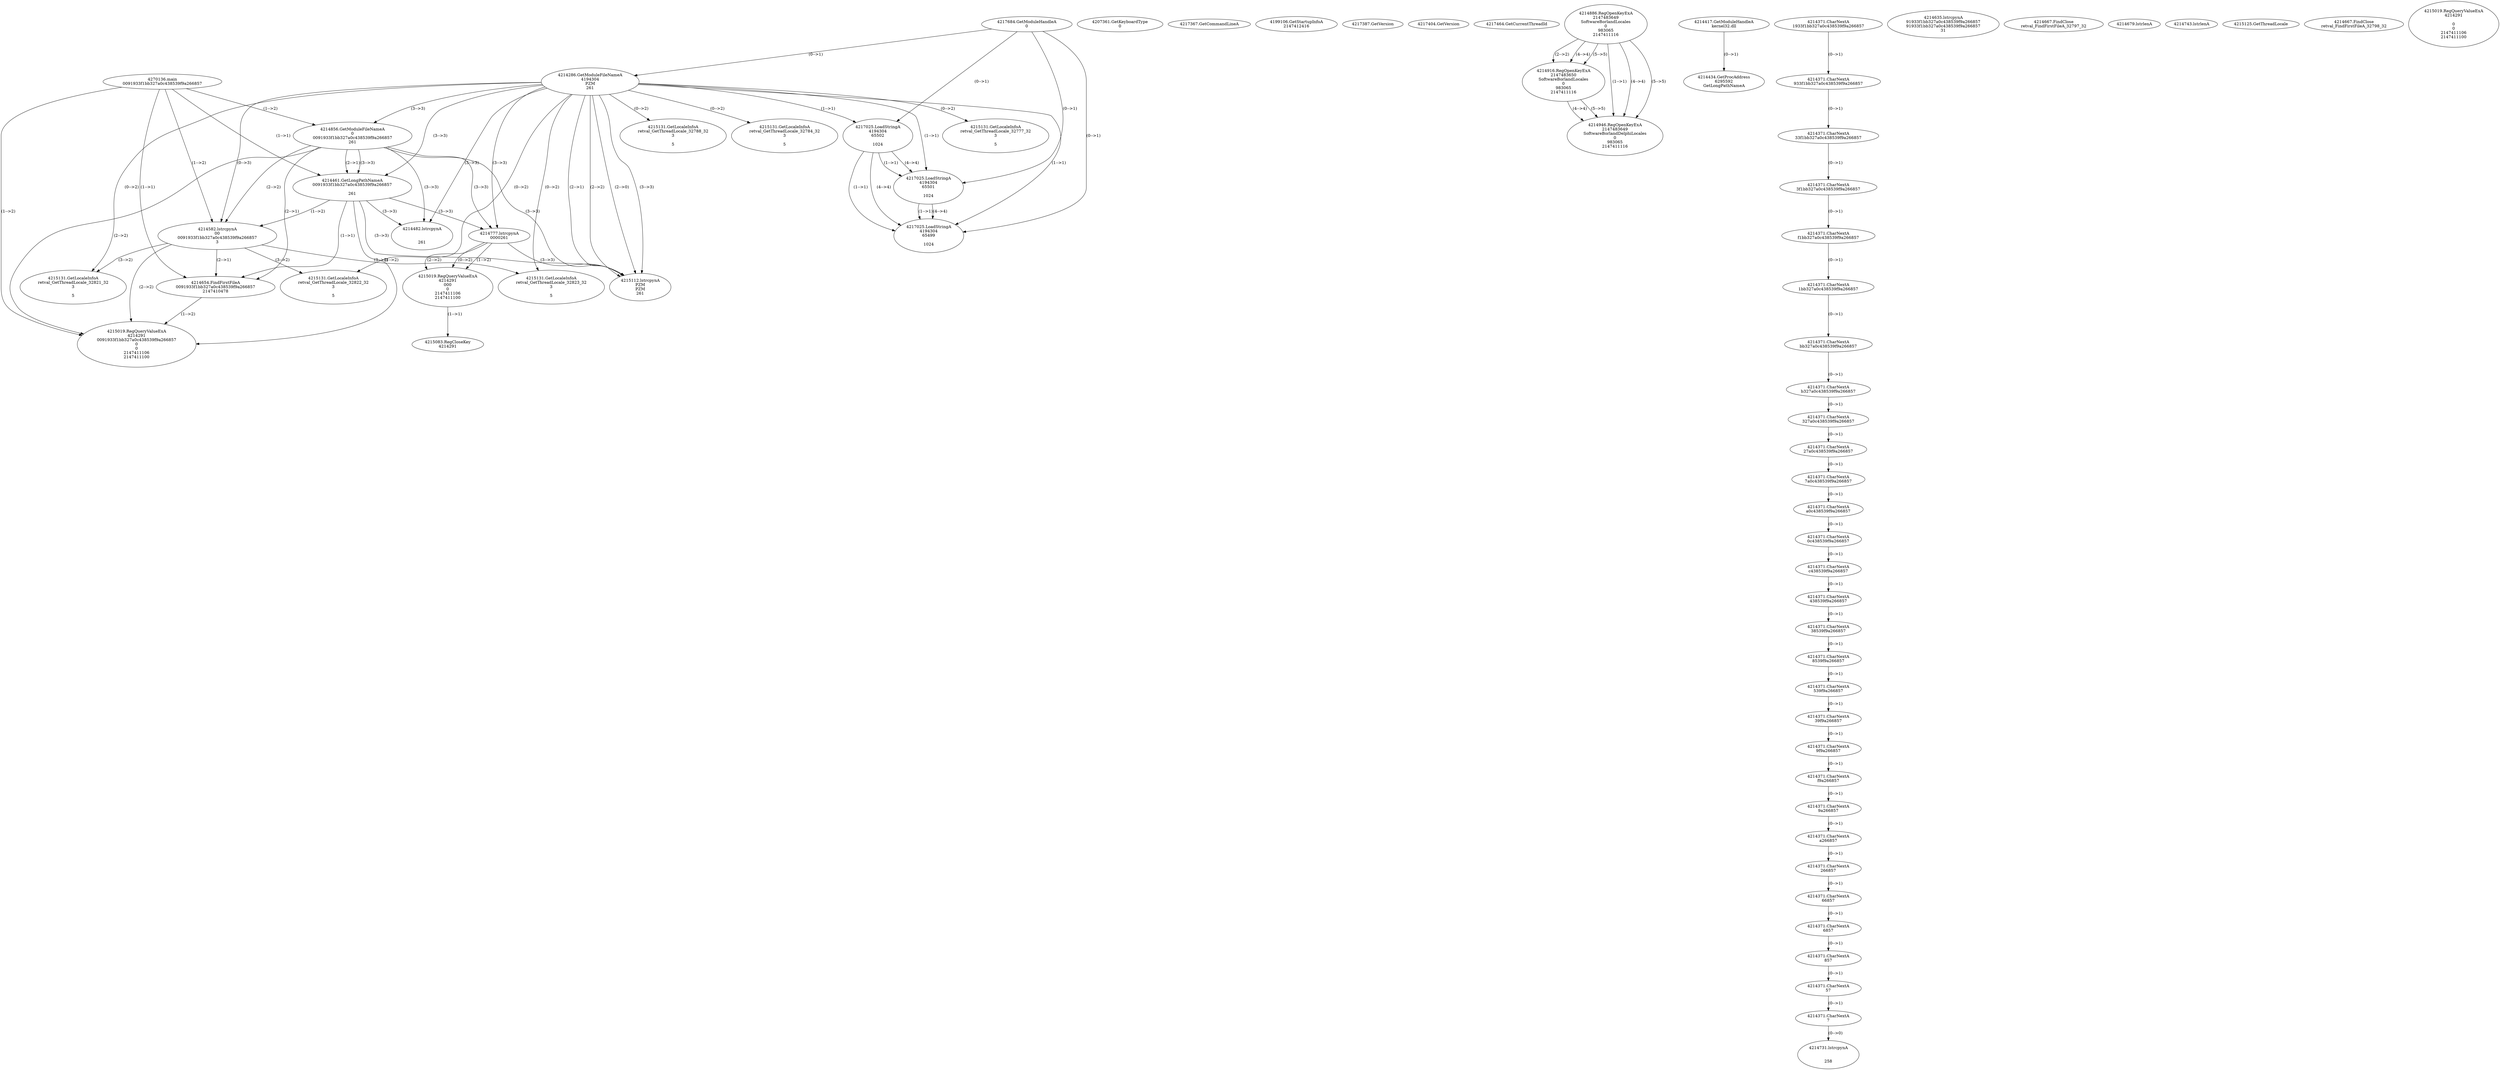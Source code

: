 // Global SCDG with merge call
digraph {
	0 [label="4270136.main
0091933f1bb327a0c438539f9a266857"]
	1 [label="4217684.GetModuleHandleA
0"]
	2 [label="4207361.GetKeyboardType
0"]
	3 [label="4217367.GetCommandLineA
"]
	4 [label="4199106.GetStartupInfoA
2147412416"]
	5 [label="4217387.GetVersion
"]
	6 [label="4217404.GetVersion
"]
	7 [label="4217464.GetCurrentThreadId
"]
	8 [label="4214286.GetModuleFileNameA
4194304
PZM
261"]
	1 -> 8 [label="(0-->1)"]
	9 [label="4214856.GetModuleFileNameA
0
0091933f1bb327a0c438539f9a266857
261"]
	0 -> 9 [label="(1-->2)"]
	8 -> 9 [label="(3-->3)"]
	10 [label="4214886.RegOpenKeyExA
2147483649
Software\Borland\Locales
0
983065
2147411116"]
	11 [label="4214417.GetModuleHandleA
kernel32.dll"]
	12 [label="4214434.GetProcAddress
6295592
GetLongPathNameA"]
	11 -> 12 [label="(0-->1)"]
	13 [label="4214461.GetLongPathNameA
0091933f1bb327a0c438539f9a266857

261"]
	0 -> 13 [label="(1-->1)"]
	9 -> 13 [label="(2-->1)"]
	8 -> 13 [label="(3-->3)"]
	9 -> 13 [label="(3-->3)"]
	14 [label="4214582.lstrcpynA
00
0091933f1bb327a0c438539f9a266857
3"]
	0 -> 14 [label="(1-->2)"]
	9 -> 14 [label="(2-->2)"]
	13 -> 14 [label="(1-->2)"]
	8 -> 14 [label="(0-->3)"]
	15 [label="4214371.CharNextA
1933f1bb327a0c438539f9a266857"]
	16 [label="4214371.CharNextA
933f1bb327a0c438539f9a266857"]
	15 -> 16 [label="(0-->1)"]
	17 [label="4214371.CharNextA
33f1bb327a0c438539f9a266857"]
	16 -> 17 [label="(0-->1)"]
	18 [label="4214371.CharNextA
3f1bb327a0c438539f9a266857"]
	17 -> 18 [label="(0-->1)"]
	19 [label="4214371.CharNextA
f1bb327a0c438539f9a266857"]
	18 -> 19 [label="(0-->1)"]
	20 [label="4214371.CharNextA
1bb327a0c438539f9a266857"]
	19 -> 20 [label="(0-->1)"]
	21 [label="4214371.CharNextA
bb327a0c438539f9a266857"]
	20 -> 21 [label="(0-->1)"]
	22 [label="4214371.CharNextA
b327a0c438539f9a266857"]
	21 -> 22 [label="(0-->1)"]
	23 [label="4214371.CharNextA
327a0c438539f9a266857"]
	22 -> 23 [label="(0-->1)"]
	24 [label="4214371.CharNextA
27a0c438539f9a266857"]
	23 -> 24 [label="(0-->1)"]
	25 [label="4214371.CharNextA
7a0c438539f9a266857"]
	24 -> 25 [label="(0-->1)"]
	26 [label="4214371.CharNextA
a0c438539f9a266857"]
	25 -> 26 [label="(0-->1)"]
	27 [label="4214371.CharNextA
0c438539f9a266857"]
	26 -> 27 [label="(0-->1)"]
	28 [label="4214371.CharNextA
c438539f9a266857"]
	27 -> 28 [label="(0-->1)"]
	29 [label="4214371.CharNextA
438539f9a266857"]
	28 -> 29 [label="(0-->1)"]
	30 [label="4214371.CharNextA
38539f9a266857"]
	29 -> 30 [label="(0-->1)"]
	31 [label="4214371.CharNextA
8539f9a266857"]
	30 -> 31 [label="(0-->1)"]
	32 [label="4214371.CharNextA
539f9a266857"]
	31 -> 32 [label="(0-->1)"]
	33 [label="4214371.CharNextA
39f9a266857"]
	32 -> 33 [label="(0-->1)"]
	34 [label="4214371.CharNextA
9f9a266857"]
	33 -> 34 [label="(0-->1)"]
	35 [label="4214371.CharNextA
f9a266857"]
	34 -> 35 [label="(0-->1)"]
	36 [label="4214371.CharNextA
9a266857"]
	35 -> 36 [label="(0-->1)"]
	37 [label="4214371.CharNextA
a266857"]
	36 -> 37 [label="(0-->1)"]
	38 [label="4214371.CharNextA
266857"]
	37 -> 38 [label="(0-->1)"]
	39 [label="4214371.CharNextA
66857"]
	38 -> 39 [label="(0-->1)"]
	40 [label="4214371.CharNextA
6857"]
	39 -> 40 [label="(0-->1)"]
	41 [label="4214371.CharNextA
857"]
	40 -> 41 [label="(0-->1)"]
	42 [label="4214371.CharNextA
57"]
	41 -> 42 [label="(0-->1)"]
	43 [label="4214371.CharNextA
7"]
	42 -> 43 [label="(0-->1)"]
	44 [label="4214635.lstrcpynA
91933f1bb327a0c438539f9a266857
91933f1bb327a0c438539f9a266857
31"]
	45 [label="4214654.FindFirstFileA
0091933f1bb327a0c438539f9a266857
2147410478"]
	0 -> 45 [label="(1-->1)"]
	9 -> 45 [label="(2-->1)"]
	13 -> 45 [label="(1-->1)"]
	14 -> 45 [label="(2-->1)"]
	46 [label="4214667.FindClose
retval_FindFirstFileA_32797_32"]
	47 [label="4214679.lstrlenA
"]
	48 [label="4214731.lstrcpynA


258"]
	43 -> 48 [label="(0-->0)"]
	49 [label="4214743.lstrlenA
"]
	50 [label="4214777.lstrcpynA
00\
00\
261"]
	8 -> 50 [label="(3-->3)"]
	9 -> 50 [label="(3-->3)"]
	13 -> 50 [label="(3-->3)"]
	51 [label="4215019.RegQueryValueExA
4214291
00\
0
0
2147411106
2147411100"]
	50 -> 51 [label="(1-->2)"]
	50 -> 51 [label="(2-->2)"]
	50 -> 51 [label="(0-->2)"]
	52 [label="4215083.RegCloseKey
4214291"]
	51 -> 52 [label="(1-->1)"]
	53 [label="4215112.lstrcpynA
PZM
PZM
261"]
	8 -> 53 [label="(2-->1)"]
	8 -> 53 [label="(2-->2)"]
	8 -> 53 [label="(3-->3)"]
	9 -> 53 [label="(3-->3)"]
	13 -> 53 [label="(3-->3)"]
	50 -> 53 [label="(3-->3)"]
	8 -> 53 [label="(2-->0)"]
	54 [label="4215125.GetThreadLocale
"]
	55 [label="4215131.GetLocaleInfoA
retval_GetThreadLocale_32821_32
3

5"]
	8 -> 55 [label="(0-->2)"]
	14 -> 55 [label="(3-->2)"]
	56 [label="4217025.LoadStringA
4194304
65502

1024"]
	1 -> 56 [label="(0-->1)"]
	8 -> 56 [label="(1-->1)"]
	57 [label="4214916.RegOpenKeyExA
2147483650
Software\Borland\Locales
0
983065
2147411116"]
	10 -> 57 [label="(2-->2)"]
	10 -> 57 [label="(4-->4)"]
	10 -> 57 [label="(5-->5)"]
	58 [label="4214667.FindClose
retval_FindFirstFileA_32798_32"]
	59 [label="4215131.GetLocaleInfoA
retval_GetThreadLocale_32822_32
3

5"]
	8 -> 59 [label="(0-->2)"]
	14 -> 59 [label="(3-->2)"]
	60 [label="4214946.RegOpenKeyExA
2147483649
Software\Borland\Delphi\Locales
0
983065
2147411116"]
	10 -> 60 [label="(1-->1)"]
	10 -> 60 [label="(4-->4)"]
	57 -> 60 [label="(4-->4)"]
	10 -> 60 [label="(5-->5)"]
	57 -> 60 [label="(5-->5)"]
	61 [label="4214482.lstrcpynA


261"]
	8 -> 61 [label="(3-->3)"]
	9 -> 61 [label="(3-->3)"]
	13 -> 61 [label="(3-->3)"]
	62 [label="4215019.RegQueryValueExA
4214291

0
0
2147411106
2147411100"]
	63 [label="4215131.GetLocaleInfoA
retval_GetThreadLocale_32788_32
3

5"]
	8 -> 63 [label="(0-->2)"]
	64 [label="4217025.LoadStringA
4194304
65501

1024"]
	1 -> 64 [label="(0-->1)"]
	8 -> 64 [label="(1-->1)"]
	56 -> 64 [label="(1-->1)"]
	56 -> 64 [label="(4-->4)"]
	65 [label="4217025.LoadStringA
4194304
65499

1024"]
	1 -> 65 [label="(0-->1)"]
	8 -> 65 [label="(1-->1)"]
	56 -> 65 [label="(1-->1)"]
	64 -> 65 [label="(1-->1)"]
	56 -> 65 [label="(4-->4)"]
	64 -> 65 [label="(4-->4)"]
	66 [label="4215131.GetLocaleInfoA
retval_GetThreadLocale_32784_32
3

5"]
	8 -> 66 [label="(0-->2)"]
	67 [label="4215019.RegQueryValueExA
4214291
0091933f1bb327a0c438539f9a266857
0
0
2147411106
2147411100"]
	0 -> 67 [label="(1-->2)"]
	9 -> 67 [label="(2-->2)"]
	13 -> 67 [label="(1-->2)"]
	14 -> 67 [label="(2-->2)"]
	45 -> 67 [label="(1-->2)"]
	68 [label="4215131.GetLocaleInfoA
retval_GetThreadLocale_32823_32
3

5"]
	8 -> 68 [label="(0-->2)"]
	14 -> 68 [label="(3-->2)"]
	69 [label="4215131.GetLocaleInfoA
retval_GetThreadLocale_32777_32
3

5"]
	8 -> 69 [label="(0-->2)"]
}
